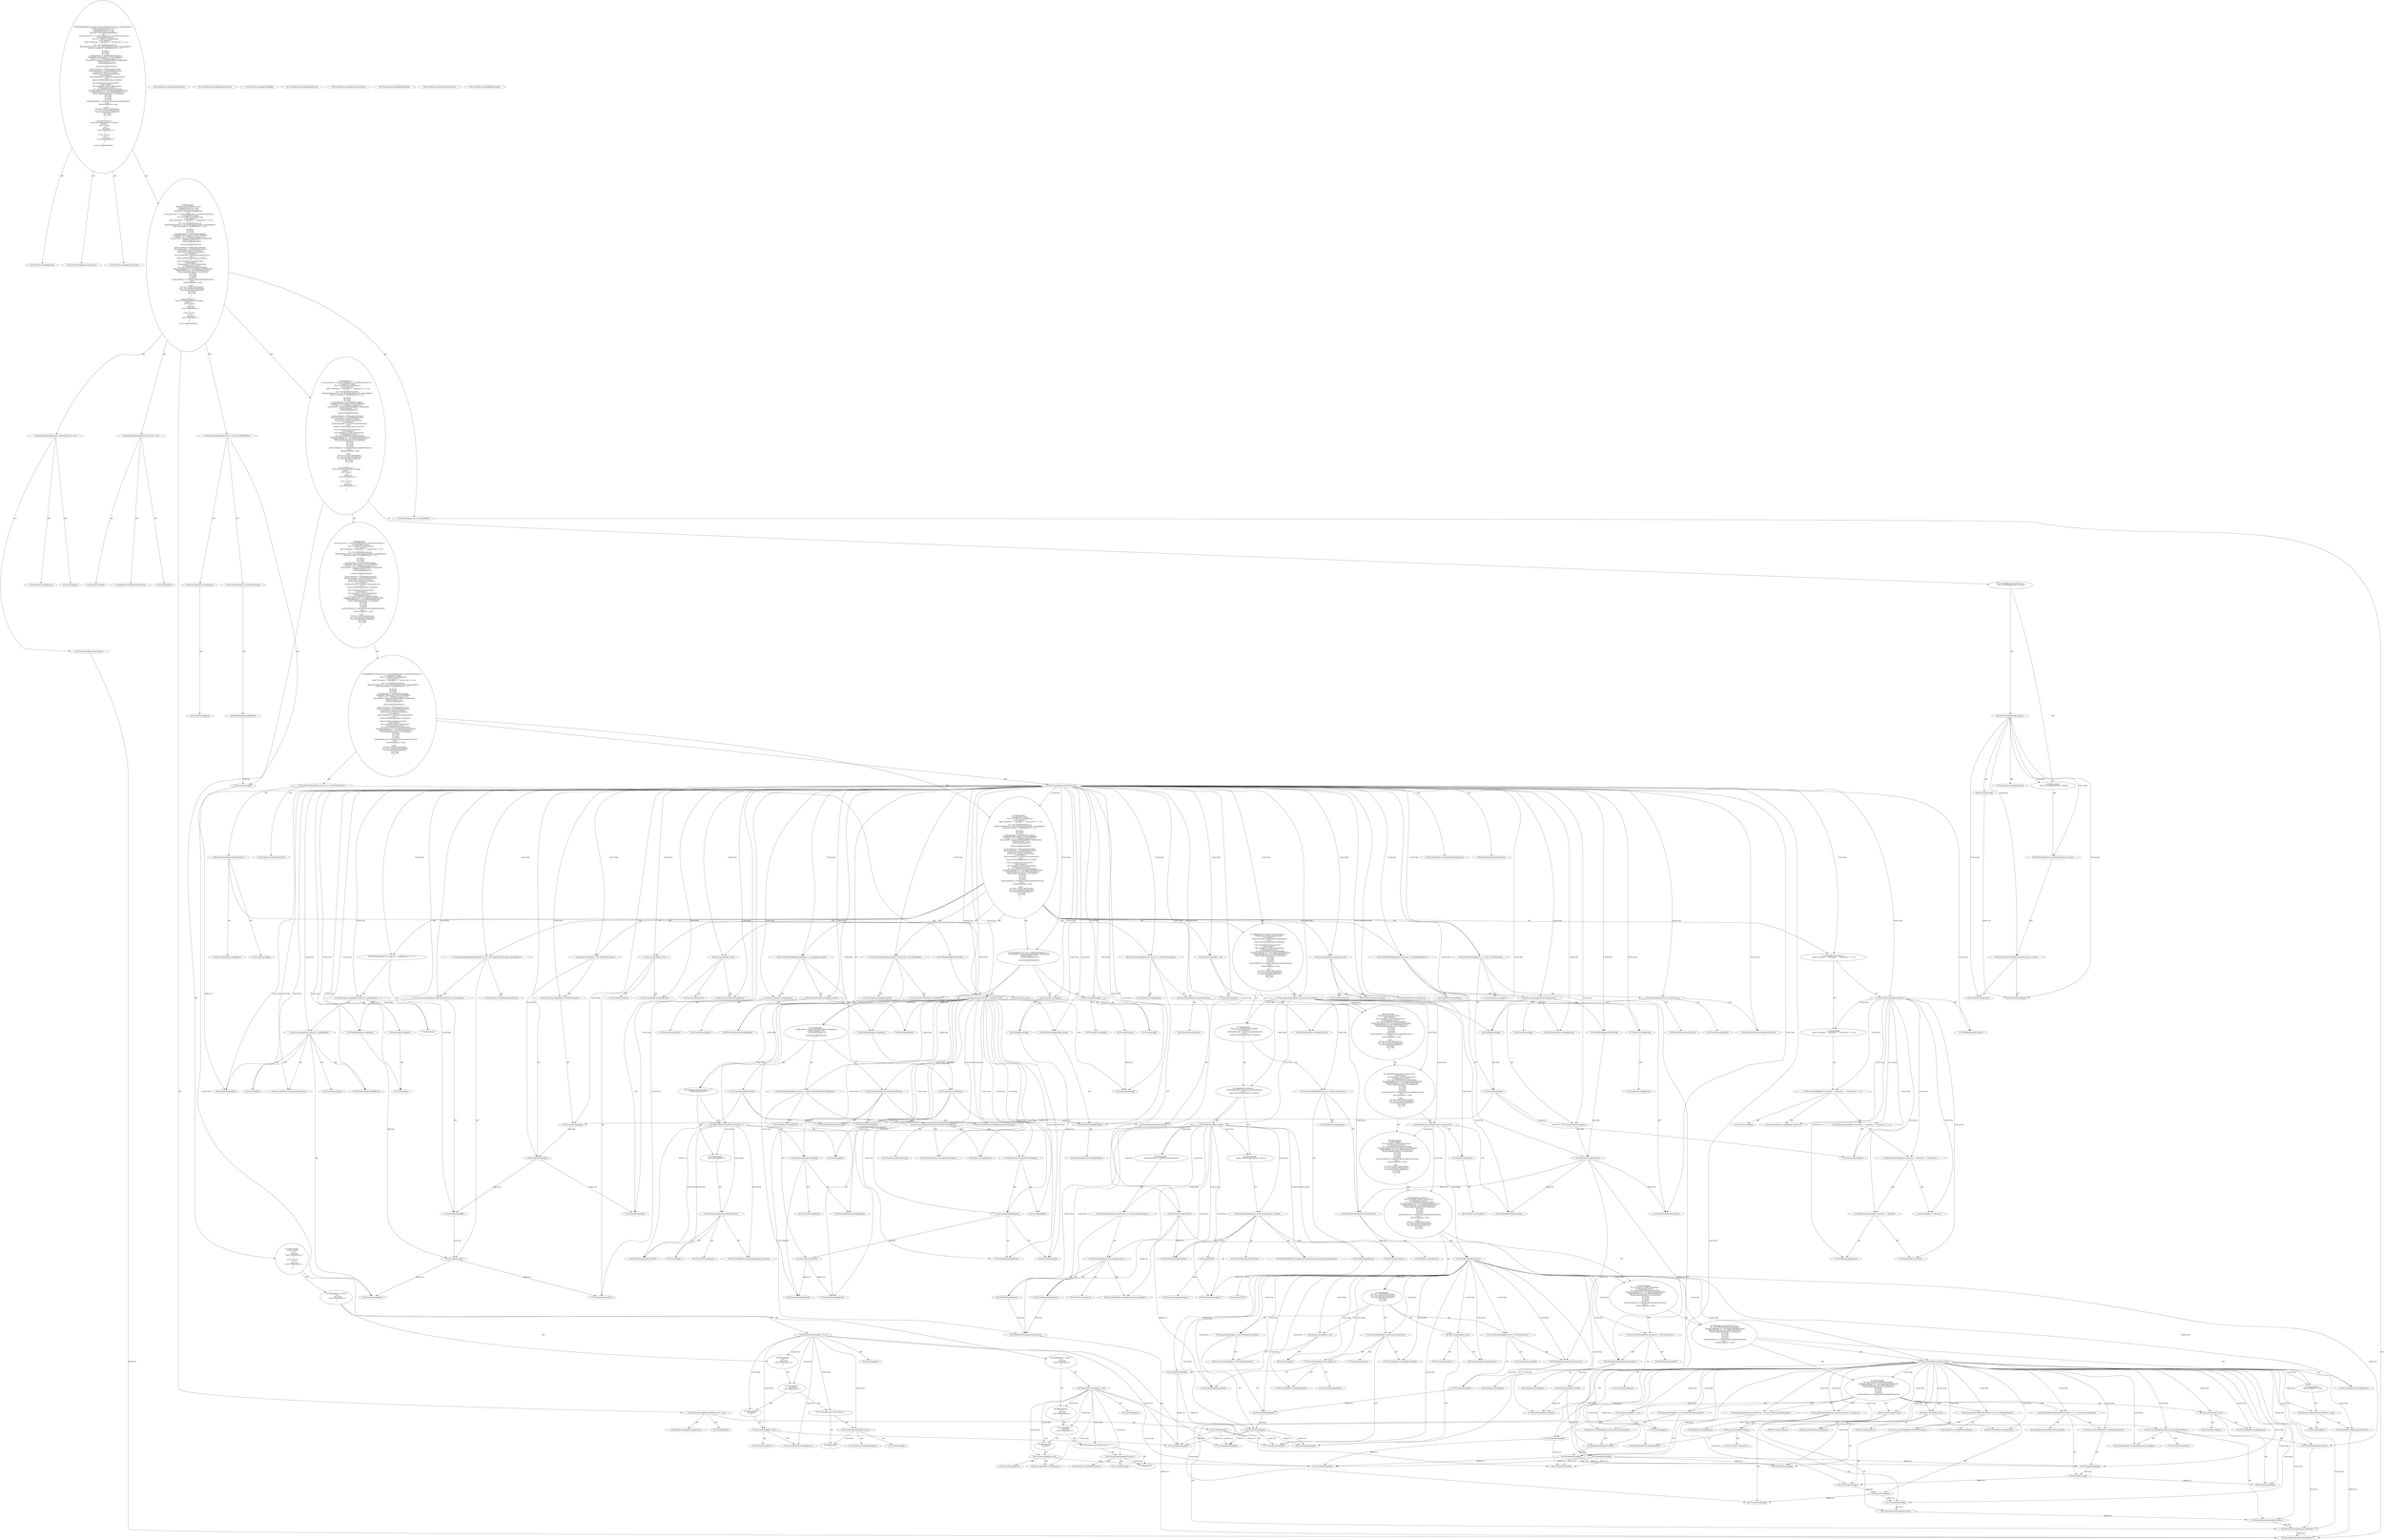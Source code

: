 digraph "generateChecksums#?" {
0 [label="2:CtTypeReferenceImpl@boolean" shape=ellipse]
1 [label="2:CtVirtualElement@generateChecksums" shape=ellipse]
2 [label="2:CtTypeReferenceImpl@BuildException" shape=ellipse]
3 [label="3:CtTypeReferenceImpl@boolean" shape=ellipse]
4 [label="3:CtLiteralImpl@true" shape=ellipse]
5 [label="3:CtVirtualElement@checksumMatches" shape=ellipse]
6 [label="3:CtLocalVariableImpl@boolean checksumMatches = true" shape=ellipse]
7 [label="4:CtTypeReferenceImpl@FileInputStream" shape=ellipse]
8 [label="4:CtLiteralImpl@null" shape=ellipse]
9 [label="4:CtVirtualElement@fis" shape=ellipse]
10 [label="4:CtLocalVariableImpl@FileInputStream fis = null" shape=ellipse]
11 [label="5:CtTypeReferenceImpl@FileOutputStream" shape=ellipse]
12 [label="5:CtLiteralImpl@null" shape=ellipse]
13 [label="5:CtVirtualElement@fos" shape=ellipse]
14 [label="5:CtLocalVariableImpl@FileOutputStream fos = null" shape=ellipse]
15 [label="6:CtVirtualElement@byte[]" shape=ellipse]
16 [label="6:CtArrayTypeReferenceImpl@byte[]" shape=ellipse]
17 [label="6:CtNewArrayImpl@new byte[readBufferSize]" shape=ellipse]
18 [label="6:CtFieldReadImpl@readBufferSize" shape=ellipse]
19 [label="6:CtVirtualElement@buf" shape=ellipse]
20 [label="6:CtLocalVariableImpl@byte[] buf = new byte[readBufferSize]" shape=ellipse]
21 [label="8:CtTypeReferenceImpl@Enumeration" shape=ellipse]
22 [label="8:CtExecutableReferenceImpl@keys()" shape=ellipse]
23 [label="8:CtVirtualElement@keys" shape=ellipse]
24 [label="8:CtFieldReadImpl@includeFileMap" shape=ellipse]
25 [label="8:CtInvocationImpl@includeFileMap.keys()" shape=ellipse]
26 [label="8:CtVirtualElement@e" shape=ellipse]
27 [label="8:CtLocalVariableImpl@Enumeration e = includeFileMap.keys()" shape=ellipse]
28 [label="8:CtExecutableReferenceImpl@hasMoreElements()" shape=ellipse]
29 [label="8:CtVirtualElement@hasMoreElements" shape=ellipse]
30 [label="8:CtVariableReadImpl@e" shape=ellipse]
31 [label="8:CtInvocationImpl@e.hasMoreElements()" shape=ellipse]
32 [label="9:CtExecutableReferenceImpl@reset()" shape=ellipse]
33 [label="9:CtVirtualElement@reset" shape=ellipse]
34 [label="9:CtFieldReadImpl@messageDigest" shape=ellipse]
35 [label="9:CtInvocationImpl@messageDigest.reset()" shape=ellipse]
36 [label="10:CtTypeReferenceImpl@File" shape=ellipse]
37 [label="10:CtExecutableReferenceImpl@nextElement()" shape=ellipse]
38 [label="10:CtVirtualElement@nextElement" shape=ellipse]
39 [label="10:CtVariableReadImpl@e" shape=ellipse]
40 [label="10:CtInvocationImpl@((File) (e.nextElement()))" shape=ellipse]
41 [label="10:CtTypeReferenceImpl@File" shape=ellipse]
42 [label="10:CtVirtualElement@src" shape=ellipse]
43 [label="10:CtLocalVariableImpl@File src = ((File) (e.nextElement()))" shape=ellipse]
44 [label="11:CtFieldReadImpl@isCondition" shape=ellipse]
45 [label="11:CtUnaryOperatorImpl@!isCondition" shape=ellipse]
46 [label="12:CtExecutableReferenceImpl@log(<unknown>)" shape=ellipse]
47 [label="12:CtVirtualElement@log" shape=ellipse]
48 [label="12:CtLiteralImpl@\"Calculating \"" shape=ellipse]
49 [label="12:CtFieldReadImpl@algorithm" shape=ellipse]
50 [label="12:CtBinaryOperatorImpl@(\"Calculating \" + algorithm)" shape=ellipse]
51 [label="12:CtLiteralImpl@\" checksum for \"" shape=ellipse]
52 [label="12:CtBinaryOperatorImpl@((\"Calculating \" + algorithm) + \" checksum for \")" shape=ellipse]
53 [label="12:CtVariableReadImpl@src" shape=ellipse]
54 [label="12:CtBinaryOperatorImpl@((\"Calculating \" + algorithm) + \" checksum for \") + src" shape=ellipse]
55 [label="12:CtInvocationImpl@log(((\"Calculating \" + algorithm) + \" checksum for \") + src)" shape=ellipse]
56 [label="11:CtBlockImpl@\{
    log(((\"Calculating \" + algorithm) + \" checksum for \") + src);
\}" shape=ellipse]
57 [label="11:CtIfImpl@if (!isCondition) \{
    log(((\"Calculating \" + algorithm) + \" checksum for \") + src);
\}" shape=ellipse]
58 [label="14:CtVariableWriteImpl@fis" shape=ellipse]
59 [label="14:CtTypeReferenceImpl@FileInputStream" shape=ellipse]
60 [label="14:CtVariableReadImpl@src" shape=ellipse]
61 [label="14:CtConstructorCallImpl@new FileInputStream(src)" shape=ellipse]
62 [label="14:CtAssignmentImpl@fis = new FileInputStream(src)" shape=ellipse]
63 [label="15:CtTypeReferenceImpl@DigestInputStream" shape=ellipse]
64 [label="15:CtTypeReferenceImpl@DigestInputStream" shape=ellipse]
65 [label="15:CtVariableReadImpl@fis" shape=ellipse]
66 [label="15:CtFieldReadImpl@messageDigest" shape=ellipse]
67 [label="15:CtConstructorCallImpl@new DigestInputStream(fis, messageDigest)" shape=ellipse]
68 [label="15:CtVirtualElement@dis" shape=ellipse]
69 [label="15:CtLocalVariableImpl@DigestInputStream dis = new DigestInputStream(fis, messageDigest)" shape=ellipse]
70 [label="16:CtExecutableReferenceImpl@read(byte[],int)" shape=ellipse]
71 [label="16:CtVirtualElement@read" shape=ellipse]
72 [label="16:CtVariableReadImpl@dis" shape=ellipse]
73 [label="16:CtVariableReadImpl@buf" shape=ellipse]
74 [label="16:CtLiteralImpl@0" shape=ellipse]
75 [label="16:CtFieldReadImpl@readBufferSize" shape=ellipse]
76 [label="16:CtInvocationImpl@dis.read(buf, 0, readBufferSize)" shape=ellipse]
77 [label="16:CtLiteralImpl@1" shape=ellipse]
78 [label="16:CtUnaryOperatorImpl@(-1)" shape=ellipse]
79 [label="16:CtBinaryOperatorImpl@dis.read(buf, 0, readBufferSize) != (-1)" shape=ellipse]
80 [label="16:CtBlockImpl@\{
\}" shape=ellipse]
81 [label="16:CtWhileImpl@while (dis.read(buf, 0, readBufferSize) != (-1)) \{
\} " shape=ellipse]
82 [label="17:CtExecutableReferenceImpl@close()" shape=ellipse]
83 [label="17:CtVirtualElement@close" shape=ellipse]
84 [label="17:CtVariableReadImpl@dis" shape=ellipse]
85 [label="17:CtInvocationImpl@dis.close()" shape=ellipse]
86 [label="18:CtExecutableReferenceImpl@close()" shape=ellipse]
87 [label="18:CtVirtualElement@close" shape=ellipse]
88 [label="18:CtVariableReadImpl@fis" shape=ellipse]
89 [label="18:CtInvocationImpl@fis.close()" shape=ellipse]
90 [label="19:CtVariableWriteImpl@fis" shape=ellipse]
91 [label="19:CtLiteralImpl@null" shape=ellipse]
92 [label="19:CtAssignmentImpl@fis = null" shape=ellipse]
93 [label="20:CtVirtualElement@byte[]" shape=ellipse]
94 [label="20:CtArrayTypeReferenceImpl@byte[]" shape=ellipse]
95 [label="20:CtExecutableReferenceImpl@digest()" shape=ellipse]
96 [label="20:CtVirtualElement@digest" shape=ellipse]
97 [label="20:CtFieldReadImpl@messageDigest" shape=ellipse]
98 [label="20:CtInvocationImpl@messageDigest.digest()" shape=ellipse]
99 [label="20:CtVirtualElement@fileDigest" shape=ellipse]
100 [label="20:CtLocalVariableImpl@byte[] fileDigest = messageDigest.digest()" shape=ellipse]
101 [label="21:CtTypeReferenceImpl@StringBuffer" shape=ellipse]
102 [label="21:CtTypeReferenceImpl@StringBuffer" shape=ellipse]
103 [label="21:CtConstructorCallImpl@new StringBuffer()" shape=ellipse]
104 [label="21:CtVirtualElement@checksumSb" shape=ellipse]
105 [label="21:CtLocalVariableImpl@StringBuffer checksumSb = new StringBuffer()" shape=ellipse]
106 [label="22:CtTypeReferenceImpl@int" shape=ellipse]
107 [label="22:CtLiteralImpl@0" shape=ellipse]
108 [label="22:CtVirtualElement@i" shape=ellipse]
109 [label="22:CtLocalVariableImpl@int i = 0" shape=ellipse]
110 [label="22:CtVariableReadImpl@i" shape=ellipse]
111 [label="22:CtVariableReadImpl@fileDigest" shape=ellipse]
112 [label="22:CtLocalVariableReferenceImpl@fileDigest" shape=ellipse]
113 [label="22:CtFieldReadImpl@fileDigest.length" shape=ellipse]
114 [label="22:CtBinaryOperatorImpl@i < fileDigest.length" shape=ellipse]
115 [label="22:CtVariableWriteImpl@i" shape=ellipse]
116 [label="22:CtUnaryOperatorImpl@i++" shape=ellipse]
117 [label="23:CtTypeReferenceImpl@String" shape=ellipse]
118 [label="23:CtExecutableReferenceImpl@toHexString(int)" shape=ellipse]
119 [label="23:CtVirtualElement@toHexString" shape=ellipse]
120 [label="23:CtTypeAccessImpl@Integer" shape=ellipse]
121 [label="23:CtLiteralImpl@0xff" shape=ellipse]
122 [label="23:CtVariableReadImpl@fileDigest" shape=ellipse]
123 [label="23:CtVariableReadImpl@i" shape=ellipse]
124 [label="23:CtArrayReadImpl@fileDigest[i]" shape=ellipse]
125 [label="23:CtBinaryOperatorImpl@0xff & fileDigest[i]" shape=ellipse]
126 [label="23:CtInvocationImpl@Integer.toHexString(0xff & fileDigest[i])" shape=ellipse]
127 [label="23:CtVirtualElement@hexStr" shape=ellipse]
128 [label="23:CtLocalVariableImpl@String hexStr = Integer.toHexString(0xff & fileDigest[i])" shape=ellipse]
129 [label="24:CtExecutableReferenceImpl@length()" shape=ellipse]
130 [label="24:CtVirtualElement@length" shape=ellipse]
131 [label="24:CtVariableReadImpl@hexStr" shape=ellipse]
132 [label="24:CtInvocationImpl@hexStr.length()" shape=ellipse]
133 [label="24:CtLiteralImpl@2" shape=ellipse]
134 [label="24:CtBinaryOperatorImpl@hexStr.length() < 2" shape=ellipse]
135 [label="25:CtExecutableReferenceImpl@append(java.lang.String)" shape=ellipse]
136 [label="25:CtVirtualElement@append" shape=ellipse]
137 [label="25:CtVariableReadImpl@checksumSb" shape=ellipse]
138 [label="25:CtLiteralImpl@\"0\"" shape=ellipse]
139 [label="25:CtInvocationImpl@checksumSb.append(\"0\")" shape=ellipse]
140 [label="24:CtBlockImpl@\{
    checksumSb.append(\"0\");
\}" shape=ellipse]
141 [label="24:CtIfImpl@if (hexStr.length() < 2) \{
    checksumSb.append(\"0\");
\}" shape=ellipse]
142 [label="27:CtExecutableReferenceImpl@append(java.lang.String)" shape=ellipse]
143 [label="27:CtVirtualElement@append" shape=ellipse]
144 [label="27:CtVariableReadImpl@checksumSb" shape=ellipse]
145 [label="27:CtVariableReadImpl@hexStr" shape=ellipse]
146 [label="27:CtInvocationImpl@checksumSb.append(hexStr)" shape=ellipse]
147 [label="22:CtBlockImpl@\{
    String hexStr = Integer.toHexString(0xff & fileDigest[i]);
    if (hexStr.length() < 2) \{
        checksumSb.append(\"0\");
    \}
    checksumSb.append(hexStr);
\}" shape=ellipse]
148 [label="22:CtForImpl@for (int i = 0; i < fileDigest.length; i++) \{
    String hexStr = Integer.toHexString(0xff & fileDigest[i]);
    if (hexStr.length() < 2) \{
        checksumSb.append(\"0\");
    \}
    checksumSb.append(hexStr);
\}" shape=ellipse]
149 [label="29:CtTypeReferenceImpl@String" shape=ellipse]
150 [label="29:CtExecutableReferenceImpl@toString()" shape=ellipse]
151 [label="29:CtVirtualElement@toString" shape=ellipse]
152 [label="29:CtVariableReadImpl@checksumSb" shape=ellipse]
153 [label="29:CtInvocationImpl@checksumSb.toString()" shape=ellipse]
154 [label="29:CtVirtualElement@checksum" shape=ellipse]
155 [label="29:CtLocalVariableImpl@String checksum = checksumSb.toString()" shape=ellipse]
156 [label="30:CtTypeReferenceImpl@Object" shape=ellipse]
157 [label="30:CtExecutableReferenceImpl@get(File)" shape=ellipse]
158 [label="30:CtVirtualElement@get" shape=ellipse]
159 [label="30:CtFieldReadImpl@includeFileMap" shape=ellipse]
160 [label="30:CtVariableReadImpl@src" shape=ellipse]
161 [label="30:CtInvocationImpl@includeFileMap.get(src)" shape=ellipse]
162 [label="30:CtVirtualElement@destination" shape=ellipse]
163 [label="30:CtLocalVariableImpl@Object destination = includeFileMap.get(src)" shape=ellipse]
164 [label="31:CtVariableReadImpl@destination" shape=ellipse]
165 [label="31:CtTypeAccessImpl@String" shape=ellipse]
166 [label="31:CtTypeReferenceImpl@String" shape=ellipse]
167 [label="31:CtBinaryOperatorImpl@destination instanceof String" shape=ellipse]
168 [label="32:CtTypeReferenceImpl@String" shape=ellipse]
169 [label="32:CtVariableReadImpl@((String) (destination))" shape=ellipse]
170 [label="32:CtTypeReferenceImpl@String" shape=ellipse]
171 [label="32:CtVirtualElement@prop" shape=ellipse]
172 [label="32:CtLocalVariableImpl@String prop = ((String) (destination))" shape=ellipse]
173 [label="33:CtFieldReadImpl@isCondition" shape=ellipse]
174 [label="34:CtVariableWriteImpl@checksumMatches" shape=ellipse]
175 [label="34:CtExecutableReferenceImpl@equals(java.lang.Object)" shape=ellipse]
176 [label="34:CtVirtualElement@equals" shape=ellipse]
177 [label="34:CtVariableReadImpl@checksum" shape=ellipse]
178 [label="34:CtFieldReadImpl@property" shape=ellipse]
179 [label="34:CtInvocationImpl@checksum.equals(property)" shape=ellipse]
180 [label="34:CtAssignmentImpl@checksumMatches = checksum.equals(property)" shape=ellipse]
181 [label="33:CtBlockImpl@\{
    checksumMatches = checksum.equals(property);
\}" shape=ellipse]
182 [label="36:CtExecutableReferenceImpl@setNewProperty(java.lang.String,java.lang.String)" shape=ellipse]
183 [label="36:CtVirtualElement@setNewProperty" shape=ellipse]
184 [label="36:CtFieldReadImpl@project" shape=ellipse]
185 [label="36:CtVariableReadImpl@prop" shape=ellipse]
186 [label="36:CtVariableReadImpl@checksum" shape=ellipse]
187 [label="36:CtInvocationImpl@project.setNewProperty(prop, checksum)" shape=ellipse]
188 [label="35:CtBlockImpl@\{
    project.setNewProperty(prop, checksum);
\}" shape=ellipse]
189 [label="33:CtIfImpl@if (isCondition) \{
    checksumMatches = checksum.equals(property);
\} else \{
    project.setNewProperty(prop, checksum);
\}" shape=ellipse]
190 [label="31:CtBlockImpl@\{
    String prop = ((String) (destination));
    if (isCondition) \{
        checksumMatches = checksum.equals(property);
    \} else \{
        project.setNewProperty(prop, checksum);
    \}
\}" shape=ellipse]
191 [label="38:CtVariableReadImpl@destination" shape=ellipse]
192 [label="38:CtTypeAccessImpl@File" shape=ellipse]
193 [label="38:CtTypeReferenceImpl@File" shape=ellipse]
194 [label="38:CtBinaryOperatorImpl@destination instanceof File" shape=ellipse]
195 [label="39:CtFieldReadImpl@isCondition" shape=ellipse]
196 [label="40:CtTypeReferenceImpl@File" shape=ellipse]
197 [label="40:CtVariableReadImpl@((File) (destination))" shape=ellipse]
198 [label="40:CtTypeReferenceImpl@File" shape=ellipse]
199 [label="40:CtVirtualElement@existingFile" shape=ellipse]
200 [label="40:CtLocalVariableImpl@File existingFile = ((File) (destination))" shape=ellipse]
201 [label="41:CtExecutableReferenceImpl@exists()" shape=ellipse]
202 [label="41:CtVirtualElement@exists" shape=ellipse]
203 [label="41:CtVariableReadImpl@existingFile" shape=ellipse]
204 [label="41:CtInvocationImpl@existingFile.exists()" shape=ellipse]
205 [label="42:CtVariableWriteImpl@fis" shape=ellipse]
206 [label="42:CtTypeReferenceImpl@FileInputStream" shape=ellipse]
207 [label="42:CtVariableReadImpl@existingFile" shape=ellipse]
208 [label="42:CtConstructorCallImpl@new FileInputStream(existingFile)" shape=ellipse]
209 [label="42:CtAssignmentImpl@fis = new FileInputStream(existingFile)" shape=ellipse]
210 [label="43:CtTypeReferenceImpl@InputStreamReader" shape=ellipse]
211 [label="43:CtTypeReferenceImpl@InputStreamReader" shape=ellipse]
212 [label="43:CtVariableReadImpl@fis" shape=ellipse]
213 [label="43:CtConstructorCallImpl@new InputStreamReader(fis)" shape=ellipse]
214 [label="43:CtVirtualElement@isr" shape=ellipse]
215 [label="43:CtLocalVariableImpl@InputStreamReader isr = new InputStreamReader(fis)" shape=ellipse]
216 [label="44:CtTypeReferenceImpl@BufferedReader" shape=ellipse]
217 [label="44:CtTypeReferenceImpl@BufferedReader" shape=ellipse]
218 [label="44:CtVariableReadImpl@isr" shape=ellipse]
219 [label="44:CtConstructorCallImpl@new BufferedReader(isr)" shape=ellipse]
220 [label="44:CtVirtualElement@br" shape=ellipse]
221 [label="44:CtLocalVariableImpl@BufferedReader br = new BufferedReader(isr)" shape=ellipse]
222 [label="45:CtTypeReferenceImpl@String" shape=ellipse]
223 [label="45:CtExecutableReferenceImpl@readLine()" shape=ellipse]
224 [label="45:CtVirtualElement@readLine" shape=ellipse]
225 [label="45:CtVariableReadImpl@br" shape=ellipse]
226 [label="45:CtInvocationImpl@br.readLine()" shape=ellipse]
227 [label="45:CtVirtualElement@suppliedChecksum" shape=ellipse]
228 [label="45:CtLocalVariableImpl@String suppliedChecksum = br.readLine()" shape=ellipse]
229 [label="46:CtExecutableReferenceImpl@close()" shape=ellipse]
230 [label="46:CtVirtualElement@close" shape=ellipse]
231 [label="46:CtVariableReadImpl@fis" shape=ellipse]
232 [label="46:CtInvocationImpl@fis.close()" shape=ellipse]
233 [label="47:CtVariableWriteImpl@fis" shape=ellipse]
234 [label="47:CtLiteralImpl@null" shape=ellipse]
235 [label="47:CtAssignmentImpl@fis = null" shape=ellipse]
236 [label="48:CtExecutableReferenceImpl@close()" shape=ellipse]
237 [label="48:CtVirtualElement@close" shape=ellipse]
238 [label="48:CtVariableReadImpl@br" shape=ellipse]
239 [label="48:CtInvocationImpl@br.close()" shape=ellipse]
240 [label="49:CtExecutableReferenceImpl@close()" shape=ellipse]
241 [label="49:CtVirtualElement@close" shape=ellipse]
242 [label="49:CtVariableReadImpl@isr" shape=ellipse]
243 [label="49:CtInvocationImpl@isr.close()" shape=ellipse]
244 [label="50:CtVariableWriteImpl@checksumMatches" shape=ellipse]
245 [label="50:CtExecutableReferenceImpl@equals(java.lang.Object)" shape=ellipse]
246 [label="50:CtVirtualElement@equals" shape=ellipse]
247 [label="50:CtVariableReadImpl@checksum" shape=ellipse]
248 [label="50:CtVariableReadImpl@suppliedChecksum" shape=ellipse]
249 [label="50:CtInvocationImpl@checksum.equals(suppliedChecksum)" shape=ellipse]
250 [label="50:CtAssignmentImpl@checksumMatches = checksum.equals(suppliedChecksum)" shape=ellipse]
251 [label="41:CtBlockImpl@\{
    fis = new FileInputStream(existingFile);
    InputStreamReader isr = new InputStreamReader(fis);
    BufferedReader br = new BufferedReader(isr);
    String suppliedChecksum = br.readLine();
    fis.close();
    fis = null;
    br.close();
    isr.close();
    checksumMatches = checksum.equals(suppliedChecksum);
\}" shape=ellipse]
252 [label="52:CtVariableWriteImpl@checksumMatches" shape=ellipse]
253 [label="52:CtLiteralImpl@false" shape=ellipse]
254 [label="52:CtAssignmentImpl@checksumMatches = false" shape=ellipse]
255 [label="51:CtBlockImpl@\{
    checksumMatches = false;
\}" shape=ellipse]
256 [label="41:CtIfImpl@if (existingFile.exists()) \{
    fis = new FileInputStream(existingFile);
    InputStreamReader isr = new InputStreamReader(fis);
    BufferedReader br = new BufferedReader(isr);
    String suppliedChecksum = br.readLine();
    fis.close();
    fis = null;
    br.close();
    isr.close();
    checksumMatches = checksum.equals(suppliedChecksum);
\} else \{
    checksumMatches = false;
\}" shape=ellipse]
257 [label="39:CtBlockImpl@\{
    File existingFile = ((File) (destination));
    if (existingFile.exists()) \{
        fis = new FileInputStream(existingFile);
        InputStreamReader isr = new InputStreamReader(fis);
        BufferedReader br = new BufferedReader(isr);
        String suppliedChecksum = br.readLine();
        fis.close();
        fis = null;
        br.close();
        isr.close();
        checksumMatches = checksum.equals(suppliedChecksum);
    \} else \{
        checksumMatches = false;
    \}
\}" shape=ellipse]
258 [label="55:CtTypeReferenceImpl@File" shape=ellipse]
259 [label="55:CtVariableReadImpl@((File) (destination))" shape=ellipse]
260 [label="55:CtTypeReferenceImpl@File" shape=ellipse]
261 [label="55:CtVirtualElement@dest" shape=ellipse]
262 [label="55:CtLocalVariableImpl@File dest = ((File) (destination))" shape=ellipse]
263 [label="56:CtVariableWriteImpl@fos" shape=ellipse]
264 [label="56:CtTypeReferenceImpl@FileOutputStream" shape=ellipse]
265 [label="56:CtVariableReadImpl@dest" shape=ellipse]
266 [label="56:CtConstructorCallImpl@new FileOutputStream(dest)" shape=ellipse]
267 [label="56:CtAssignmentImpl@fos = new FileOutputStream(dest)" shape=ellipse]
268 [label="57:CtExecutableReferenceImpl@write(byte[])" shape=ellipse]
269 [label="57:CtVirtualElement@write" shape=ellipse]
270 [label="57:CtVariableReadImpl@fos" shape=ellipse]
271 [label="57:CtExecutableReferenceImpl@getBytes()" shape=ellipse]
272 [label="57:CtVirtualElement@getBytes" shape=ellipse]
273 [label="57:CtVariableReadImpl@checksum" shape=ellipse]
274 [label="57:CtInvocationImpl@checksum.getBytes()" shape=ellipse]
275 [label="57:CtInvocationImpl@fos.write(checksum.getBytes())" shape=ellipse]
276 [label="58:CtExecutableReferenceImpl@close()" shape=ellipse]
277 [label="58:CtVirtualElement@close" shape=ellipse]
278 [label="58:CtVariableReadImpl@fos" shape=ellipse]
279 [label="58:CtInvocationImpl@fos.close()" shape=ellipse]
280 [label="59:CtVariableWriteImpl@fos" shape=ellipse]
281 [label="59:CtLiteralImpl@null" shape=ellipse]
282 [label="59:CtAssignmentImpl@fos = null" shape=ellipse]
283 [label="54:CtBlockImpl@\{
    File dest = ((File) (destination));
    fos = new FileOutputStream(dest);
    fos.write(checksum.getBytes());
    fos.close();
    fos = null;
\}" shape=ellipse]
284 [label="39:CtIfImpl@if (isCondition) \{
    File existingFile = ((File) (destination));
    if (existingFile.exists()) \{
        fis = new FileInputStream(existingFile);
        InputStreamReader isr = new InputStreamReader(fis);
        BufferedReader br = new BufferedReader(isr);
        String suppliedChecksum = br.readLine();
        fis.close();
        fis = null;
        br.close();
        isr.close();
        checksumMatches = checksum.equals(suppliedChecksum);
    \} else \{
        checksumMatches = false;
    \}
\} else \{
    File dest = ((File) (destination));
    fos = new FileOutputStream(dest);
    fos.write(checksum.getBytes());
    fos.close();
    fos = null;
\}" shape=ellipse]
285 [label="38:CtBlockImpl@\{
    if (isCondition) \{
        File existingFile = ((File) (destination));
        if (existingFile.exists()) \{
            fis = new FileInputStream(existingFile);
            InputStreamReader isr = new InputStreamReader(fis);
            BufferedReader br = new BufferedReader(isr);
            String suppliedChecksum = br.readLine();
            fis.close();
            fis = null;
            br.close();
            isr.close();
            checksumMatches = checksum.equals(suppliedChecksum);
        \} else \{
            checksumMatches = false;
        \}
    \} else \{
        File dest = ((File) (destination));
        fos = new FileOutputStream(dest);
        fos.write(checksum.getBytes());
        fos.close();
        fos = null;
    \}
\}" shape=ellipse]
286 [label="38:CtIfImpl@if (destination instanceof File) \{
    if (isCondition) \{
        File existingFile = ((File) (destination));
        if (existingFile.exists()) \{
            fis = new FileInputStream(existingFile);
            InputStreamReader isr = new InputStreamReader(fis);
            BufferedReader br = new BufferedReader(isr);
            String suppliedChecksum = br.readLine();
            fis.close();
            fis = null;
            br.close();
            isr.close();
            checksumMatches = checksum.equals(suppliedChecksum);
        \} else \{
            checksumMatches = false;
        \}
    \} else \{
        File dest = ((File) (destination));
        fos = new FileOutputStream(dest);
        fos.write(checksum.getBytes());
        fos.close();
        fos = null;
    \}
\}" shape=ellipse]
287 [label="38:CtBlockImpl@
    if (destination instanceof File) \{
        if (isCondition) \{
            File existingFile = ((File) (destination));
            if (existingFile.exists()) \{
                fis = new FileInputStream(existingFile);
                InputStreamReader isr = new InputStreamReader(fis);
                BufferedReader br = new BufferedReader(isr);
                String suppliedChecksum = br.readLine();
                fis.close();
                fis = null;
                br.close();
                isr.close();
                checksumMatches = checksum.equals(suppliedChecksum);
            \} else \{
                checksumMatches = false;
            \}
        \} else \{
            File dest = ((File) (destination));
            fos = new FileOutputStream(dest);
            fos.write(checksum.getBytes());
            fos.close();
            fos = null;
        \}
    \}
" shape=ellipse]
288 [label="31:CtIfImpl@if (destination instanceof String) \{
    String prop = ((String) (destination));
    if (isCondition) \{
        checksumMatches = checksum.equals(property);
    \} else \{
        project.setNewProperty(prop, checksum);
    \}
\} else if (destination instanceof File) \{
    if (isCondition) \{
        File existingFile = ((File) (destination));
        if (existingFile.exists()) \{
            fis = new FileInputStream(existingFile);
            InputStreamReader isr = new InputStreamReader(fis);
            BufferedReader br = new BufferedReader(isr);
            String suppliedChecksum = br.readLine();
            fis.close();
            fis = null;
            br.close();
            isr.close();
            checksumMatches = checksum.equals(suppliedChecksum);
        \} else \{
            checksumMatches = false;
        \}
    \} else \{
        File dest = ((File) (destination));
        fos = new FileOutputStream(dest);
        fos.write(checksum.getBytes());
        fos.close();
        fos = null;
    \}
\}" shape=ellipse]
289 [label="8:CtBlockImpl@\{
    messageDigest.reset();
    File src = ((File) (e.nextElement()));
    if (!isCondition) \{
        log(((\"Calculating \" + algorithm) + \" checksum for \") + src);
    \}
    fis = new FileInputStream(src);
    DigestInputStream dis = new DigestInputStream(fis, messageDigest);
    while (dis.read(buf, 0, readBufferSize) != (-1)) \{
    \} 
    dis.close();
    fis.close();
    fis = null;
    byte[] fileDigest = messageDigest.digest();
    StringBuffer checksumSb = new StringBuffer();
    for (int i = 0; i < fileDigest.length; i++) \{
        String hexStr = Integer.toHexString(0xff & fileDigest[i]);
        if (hexStr.length() < 2) \{
            checksumSb.append(\"0\");
        \}
        checksumSb.append(hexStr);
    \}
    String checksum = checksumSb.toString();
    Object destination = includeFileMap.get(src);
    if (destination instanceof String) \{
        String prop = ((String) (destination));
        if (isCondition) \{
            checksumMatches = checksum.equals(property);
        \} else \{
            project.setNewProperty(prop, checksum);
        \}
    \} else if (destination instanceof File) \{
        if (isCondition) \{
            File existingFile = ((File) (destination));
            if (existingFile.exists()) \{
                fis = new FileInputStream(existingFile);
                InputStreamReader isr = new InputStreamReader(fis);
                BufferedReader br = new BufferedReader(isr);
                String suppliedChecksum = br.readLine();
                fis.close();
                fis = null;
                br.close();
                isr.close();
                checksumMatches = checksum.equals(suppliedChecksum);
            \} else \{
                checksumMatches = false;
            \}
        \} else \{
            File dest = ((File) (destination));
            fos = new FileOutputStream(dest);
            fos.write(checksum.getBytes());
            fos.close();
            fos = null;
        \}
    \}
\}" shape=ellipse]
290 [label="8:CtForImpl@for (Enumeration e = includeFileMap.keys(); e.hasMoreElements();) \{
    messageDigest.reset();
    File src = ((File) (e.nextElement()));
    if (!isCondition) \{
        log(((\"Calculating \" + algorithm) + \" checksum for \") + src);
    \}
    fis = new FileInputStream(src);
    DigestInputStream dis = new DigestInputStream(fis, messageDigest);
    while (dis.read(buf, 0, readBufferSize) != (-1)) \{
    \} 
    dis.close();
    fis.close();
    fis = null;
    byte[] fileDigest = messageDigest.digest();
    StringBuffer checksumSb = new StringBuffer();
    for (int i = 0; i < fileDigest.length; i++) \{
        String hexStr = Integer.toHexString(0xff & fileDigest[i]);
        if (hexStr.length() < 2) \{
            checksumSb.append(\"0\");
        \}
        checksumSb.append(hexStr);
    \}
    String checksum = checksumSb.toString();
    Object destination = includeFileMap.get(src);
    if (destination instanceof String) \{
        String prop = ((String) (destination));
        if (isCondition) \{
            checksumMatches = checksum.equals(property);
        \} else \{
            project.setNewProperty(prop, checksum);
        \}
    \} else if (destination instanceof File) \{
        if (isCondition) \{
            File existingFile = ((File) (destination));
            if (existingFile.exists()) \{
                fis = new FileInputStream(existingFile);
                InputStreamReader isr = new InputStreamReader(fis);
                BufferedReader br = new BufferedReader(isr);
                String suppliedChecksum = br.readLine();
                fis.close();
                fis = null;
                br.close();
                isr.close();
                checksumMatches = checksum.equals(suppliedChecksum);
            \} else \{
                checksumMatches = false;
            \}
        \} else \{
            File dest = ((File) (destination));
            fos = new FileOutputStream(dest);
            fos.write(checksum.getBytes());
            fos.close();
            fos = null;
        \}
    \}
\}" shape=ellipse]
291 [label="7:CtBlockImpl@\{
    for (Enumeration e = includeFileMap.keys(); e.hasMoreElements();) \{
        messageDigest.reset();
        File src = ((File) (e.nextElement()));
        if (!isCondition) \{
            log(((\"Calculating \" + algorithm) + \" checksum for \") + src);
        \}
        fis = new FileInputStream(src);
        DigestInputStream dis = new DigestInputStream(fis, messageDigest);
        while (dis.read(buf, 0, readBufferSize) != (-1)) \{
        \} 
        dis.close();
        fis.close();
        fis = null;
        byte[] fileDigest = messageDigest.digest();
        StringBuffer checksumSb = new StringBuffer();
        for (int i = 0; i < fileDigest.length; i++) \{
            String hexStr = Integer.toHexString(0xff & fileDigest[i]);
            if (hexStr.length() < 2) \{
                checksumSb.append(\"0\");
            \}
            checksumSb.append(hexStr);
        \}
        String checksum = checksumSb.toString();
        Object destination = includeFileMap.get(src);
        if (destination instanceof String) \{
            String prop = ((String) (destination));
            if (isCondition) \{
                checksumMatches = checksum.equals(property);
            \} else \{
                project.setNewProperty(prop, checksum);
            \}
        \} else if (destination instanceof File) \{
            if (isCondition) \{
                File existingFile = ((File) (destination));
                if (existingFile.exists()) \{
                    fis = new FileInputStream(existingFile);
                    InputStreamReader isr = new InputStreamReader(fis);
                    BufferedReader br = new BufferedReader(isr);
                    String suppliedChecksum = br.readLine();
                    fis.close();
                    fis = null;
                    br.close();
                    isr.close();
                    checksumMatches = checksum.equals(suppliedChecksum);
                \} else \{
                    checksumMatches = false;
                \}
            \} else \{
                File dest = ((File) (destination));
                fos = new FileOutputStream(dest);
                fos.write(checksum.getBytes());
                fos.close();
                fos = null;
            \}
        \}
    \}
\}" shape=ellipse]
292 [label="63:CtVirtualElement@e" shape=ellipse]
293 [label="63:CtTypeReferenceImpl@Exception" shape=ellipse]
294 [label="63:CtCatchVariableImpl@Exception e" shape=ellipse]
295 [label="64:CtTypeReferenceImpl@BuildException" shape=ellipse]
296 [label="64:CtVariableReadImpl@e" shape=ellipse]
297 [label="64:CtFieldReadImpl@location" shape=ellipse]
298 [label="64:CtConstructorCallImpl@new BuildException(e, location)" shape=ellipse]
299 [label="64:CtThrowImpl@throw new BuildException(e, location)" shape=ellipse]
300 [label="63:CtBlockImpl@\{
    throw new BuildException(e, location);
\}" shape=ellipse]
301 [label="63:CtCatchImpl@ catch (Exception e) \{
    throw new BuildException(e, location);
\}" shape=ellipse]
302 [label="66:CtVariableReadImpl@fis" shape=ellipse]
303 [label="66:CtLiteralImpl@null" shape=ellipse]
304 [label="66:CtBinaryOperatorImpl@fis != null" shape=ellipse]
305 [label="68:CtExecutableReferenceImpl@close()" shape=ellipse]
306 [label="68:CtVirtualElement@close" shape=ellipse]
307 [label="68:CtVariableReadImpl@fis" shape=ellipse]
308 [label="68:CtInvocationImpl@fis.close()" shape=ellipse]
309 [label="67:CtBlockImpl@\{
    fis.close();
\}" shape=ellipse]
310 [label="69:CtVirtualElement@e" shape=ellipse]
311 [label="69:CtTypeReferenceImpl@IOException" shape=ellipse]
312 [label="69:CtCatchVariableImpl@IOException e" shape=ellipse]
313 [label="69:CtBlockImpl@\{
\}" shape=ellipse]
314 [label="69:CtCatchImpl@ catch (IOException e) \{
\}" shape=ellipse]
315 [label="67:CtTryImpl@try \{
    fis.close();
\} catch (IOException e) \{
\}" shape=ellipse]
316 [label="66:CtBlockImpl@\{
    try \{
        fis.close();
    \} catch (IOException e) \{
    \}
\}" shape=ellipse]
317 [label="66:CtIfImpl@if (fis != null) \{
    try \{
        fis.close();
    \} catch (IOException e) \{
    \}
\}" shape=ellipse]
318 [label="72:CtVariableReadImpl@fos" shape=ellipse]
319 [label="72:CtLiteralImpl@null" shape=ellipse]
320 [label="72:CtBinaryOperatorImpl@fos != null" shape=ellipse]
321 [label="74:CtExecutableReferenceImpl@close()" shape=ellipse]
322 [label="74:CtVirtualElement@close" shape=ellipse]
323 [label="74:CtVariableReadImpl@fos" shape=ellipse]
324 [label="74:CtInvocationImpl@fos.close()" shape=ellipse]
325 [label="73:CtBlockImpl@\{
    fos.close();
\}" shape=ellipse]
326 [label="75:CtVirtualElement@e" shape=ellipse]
327 [label="75:CtTypeReferenceImpl@IOException" shape=ellipse]
328 [label="75:CtCatchVariableImpl@IOException e" shape=ellipse]
329 [label="75:CtBlockImpl@\{
\}" shape=ellipse]
330 [label="75:CtCatchImpl@ catch (IOException e) \{
\}" shape=ellipse]
331 [label="73:CtTryImpl@try \{
    fos.close();
\} catch (IOException e) \{
\}" shape=ellipse]
332 [label="72:CtBlockImpl@\{
    try \{
        fos.close();
    \} catch (IOException e) \{
    \}
\}" shape=ellipse]
333 [label="72:CtIfImpl@if (fos != null) \{
    try \{
        fos.close();
    \} catch (IOException e) \{
    \}
\}" shape=ellipse]
334 [label="65:CtBlockImpl@\{
    if (fis != null) \{
        try \{
            fis.close();
        \} catch (IOException e) \{
        \}
    \}
    if (fos != null) \{
        try \{
            fos.close();
        \} catch (IOException e) \{
        \}
    \}
\}" shape=ellipse]
335 [label="7:CtTryImpl@try \{
    for (Enumeration e = includeFileMap.keys(); e.hasMoreElements();) \{
        messageDigest.reset();
        File src = ((File) (e.nextElement()));
        if (!isCondition) \{
            log(((\"Calculating \" + algorithm) + \" checksum for \") + src);
        \}
        fis = new FileInputStream(src);
        DigestInputStream dis = new DigestInputStream(fis, messageDigest);
        while (dis.read(buf, 0, readBufferSize) != (-1)) \{
        \} 
        dis.close();
        fis.close();
        fis = null;
        byte[] fileDigest = messageDigest.digest();
        StringBuffer checksumSb = new StringBuffer();
        for (int i = 0; i < fileDigest.length; i++) \{
            String hexStr = Integer.toHexString(0xff & fileDigest[i]);
            if (hexStr.length() < 2) \{
                checksumSb.append(\"0\");
            \}
            checksumSb.append(hexStr);
        \}
        String checksum = checksumSb.toString();
        Object destination = includeFileMap.get(src);
        if (destination instanceof String) \{
            String prop = ((String) (destination));
            if (isCondition) \{
                checksumMatches = checksum.equals(property);
            \} else \{
                project.setNewProperty(prop, checksum);
            \}
        \} else if (destination instanceof File) \{
            if (isCondition) \{
                File existingFile = ((File) (destination));
                if (existingFile.exists()) \{
                    fis = new FileInputStream(existingFile);
                    InputStreamReader isr = new InputStreamReader(fis);
                    BufferedReader br = new BufferedReader(isr);
                    String suppliedChecksum = br.readLine();
                    fis.close();
                    fis = null;
                    br.close();
                    isr.close();
                    checksumMatches = checksum.equals(suppliedChecksum);
                \} else \{
                    checksumMatches = false;
                \}
            \} else \{
                File dest = ((File) (destination));
                fos = new FileOutputStream(dest);
                fos.write(checksum.getBytes());
                fos.close();
                fos = null;
            \}
        \}
    \}
\} catch (Exception e) \{
    throw new BuildException(e, location);
\} finally \{
    if (fis != null) \{
        try \{
            fis.close();
        \} catch (IOException e) \{
        \}
    \}
    if (fos != null) \{
        try \{
            fos.close();
        \} catch (IOException e) \{
        \}
    \}
\}" shape=ellipse]
336 [label="79:CtVariableReadImpl@checksumMatches" shape=ellipse]
337 [label="79:CtReturnImpl@return checksumMatches" shape=ellipse]
338 [label="2:CtBlockImpl@\{
    boolean checksumMatches = true;
    FileInputStream fis = null;
    FileOutputStream fos = null;
    byte[] buf = new byte[readBufferSize];
    try \{
        for (Enumeration e = includeFileMap.keys(); e.hasMoreElements();) \{
            messageDigest.reset();
            File src = ((File) (e.nextElement()));
            if (!isCondition) \{
                log(((\"Calculating \" + algorithm) + \" checksum for \") + src);
            \}
            fis = new FileInputStream(src);
            DigestInputStream dis = new DigestInputStream(fis, messageDigest);
            while (dis.read(buf, 0, readBufferSize) != (-1)) \{
            \} 
            dis.close();
            fis.close();
            fis = null;
            byte[] fileDigest = messageDigest.digest();
            StringBuffer checksumSb = new StringBuffer();
            for (int i = 0; i < fileDigest.length; i++) \{
                String hexStr = Integer.toHexString(0xff & fileDigest[i]);
                if (hexStr.length() < 2) \{
                    checksumSb.append(\"0\");
                \}
                checksumSb.append(hexStr);
            \}
            String checksum = checksumSb.toString();
            Object destination = includeFileMap.get(src);
            if (destination instanceof String) \{
                String prop = ((String) (destination));
                if (isCondition) \{
                    checksumMatches = checksum.equals(property);
                \} else \{
                    project.setNewProperty(prop, checksum);
                \}
            \} else if (destination instanceof File) \{
                if (isCondition) \{
                    File existingFile = ((File) (destination));
                    if (existingFile.exists()) \{
                        fis = new FileInputStream(existingFile);
                        InputStreamReader isr = new InputStreamReader(fis);
                        BufferedReader br = new BufferedReader(isr);
                        String suppliedChecksum = br.readLine();
                        fis.close();
                        fis = null;
                        br.close();
                        isr.close();
                        checksumMatches = checksum.equals(suppliedChecksum);
                    \} else \{
                        checksumMatches = false;
                    \}
                \} else \{
                    File dest = ((File) (destination));
                    fos = new FileOutputStream(dest);
                    fos.write(checksum.getBytes());
                    fos.close();
                    fos = null;
                \}
            \}
        \}
    \} catch (Exception e) \{
        throw new BuildException(e, location);
    \} finally \{
        if (fis != null) \{
            try \{
                fis.close();
            \} catch (IOException e) \{
            \}
        \}
        if (fos != null) \{
            try \{
                fos.close();
            \} catch (IOException e) \{
            \}
        \}
    \}
    return checksumMatches;
\}" shape=ellipse]
339 [label="2:CtMethodImpl@private boolean generateChecksums() throws BuildException \{
    boolean checksumMatches = true;
    FileInputStream fis = null;
    FileOutputStream fos = null;
    byte[] buf = new byte[readBufferSize];
    try \{
        for (Enumeration e = includeFileMap.keys(); e.hasMoreElements();) \{
            messageDigest.reset();
            File src = ((File) (e.nextElement()));
            if (!isCondition) \{
                log(((\"Calculating \" + algorithm) + \" checksum for \") + src);
            \}
            fis = new FileInputStream(src);
            DigestInputStream dis = new DigestInputStream(fis, messageDigest);
            while (dis.read(buf, 0, readBufferSize) != (-1)) \{
            \} 
            dis.close();
            fis.close();
            fis = null;
            byte[] fileDigest = messageDigest.digest();
            StringBuffer checksumSb = new StringBuffer();
            for (int i = 0; i < fileDigest.length; i++) \{
                String hexStr = Integer.toHexString(0xff & fileDigest[i]);
                if (hexStr.length() < 2) \{
                    checksumSb.append(\"0\");
                \}
                checksumSb.append(hexStr);
            \}
            String checksum = checksumSb.toString();
            Object destination = includeFileMap.get(src);
            if (destination instanceof String) \{
                String prop = ((String) (destination));
                if (isCondition) \{
                    checksumMatches = checksum.equals(property);
                \} else \{
                    project.setNewProperty(prop, checksum);
                \}
            \} else if (destination instanceof File) \{
                if (isCondition) \{
                    File existingFile = ((File) (destination));
                    if (existingFile.exists()) \{
                        fis = new FileInputStream(existingFile);
                        InputStreamReader isr = new InputStreamReader(fis);
                        BufferedReader br = new BufferedReader(isr);
                        String suppliedChecksum = br.readLine();
                        fis.close();
                        fis = null;
                        br.close();
                        isr.close();
                        checksumMatches = checksum.equals(suppliedChecksum);
                    \} else \{
                        checksumMatches = false;
                    \}
                \} else \{
                    File dest = ((File) (destination));
                    fos = new FileOutputStream(dest);
                    fos.write(checksum.getBytes());
                    fos.close();
                    fos = null;
                \}
            \}
        \}
    \} catch (Exception e) \{
        throw new BuildException(e, location);
    \} finally \{
        if (fis != null) \{
            try \{
                fis.close();
            \} catch (IOException e) \{
            \}
        \}
        if (fos != null) \{
            try \{
                fos.close();
            \} catch (IOException e) \{
            \}
        \}
    \}
    return checksumMatches;
\}" shape=ellipse]
340 [label="36:Delete@DELETE" shape=ellipse]
341 [label="36:Insert@INSERT" shape=ellipse]
342 [label="36:CtInvocationImpl@getProject()" shape=ellipse]
5 -> 336 [label="Define-Use"];
6 -> 5 [label="AST"];
6 -> 3 [label="AST"];
6 -> 4 [label="AST"];
10 -> 9 [label="AST"];
10 -> 7 [label="AST"];
10 -> 8 [label="AST"];
13 -> 270 [label="Define-Use"];
13 -> 278 [label="Define-Use"];
13 -> 318 [label="Define-Use"];
13 -> 323 [label="Define-Use"];
14 -> 13 [label="AST"];
14 -> 11 [label="AST"];
14 -> 12 [label="AST"];
16 -> 15 [label="AST"];
17 -> 18 [label="AST"];
18 -> 19 [label="Data Dep"];
19 -> 73 [label="Define-Use"];
20 -> 19 [label="AST"];
20 -> 16 [label="AST"];
20 -> 17 [label="AST"];
24 -> 26 [label="Data Dep"];
25 -> 23 [label="AST"];
25 -> 24 [label="AST"];
25 -> 22 [label="AST"];
26 -> 30 [label="Define-Use"];
26 -> 39 [label="Define-Use"];
27 -> 26 [label="AST"];
27 -> 21 [label="AST"];
27 -> 25 [label="AST"];
31 -> 29 [label="AST"];
31 -> 30 [label="AST"];
31 -> 28 [label="AST"];
31 -> 289 [label="Control Dep"];
31 -> 35 [label="Control Dep"];
31 -> 32 [label="Control Dep"];
31 -> 34 [label="Control Dep"];
31 -> 43 [label="Control Dep"];
31 -> 40 [label="Control Dep"];
31 -> 37 [label="Control Dep"];
31 -> 39 [label="Control Dep"];
31 -> 57 [label="Control Dep"];
31 -> 45 [label="Control Dep"];
31 -> 44 [label="Control Dep"];
31 -> 62 [label="Control Dep"];
31 -> 58 [label="Control Dep"];
31 -> 61 [label="Control Dep"];
31 -> 60 [label="Control Dep"];
31 -> 69 [label="Control Dep"];
31 -> 67 [label="Control Dep"];
31 -> 65 [label="Control Dep"];
31 -> 66 [label="Control Dep"];
31 -> 81 [label="Control Dep"];
31 -> 79 [label="Control Dep"];
31 -> 76 [label="Control Dep"];
31 -> 70 [label="Control Dep"];
31 -> 72 [label="Control Dep"];
31 -> 73 [label="Control Dep"];
31 -> 74 [label="Control Dep"];
31 -> 75 [label="Control Dep"];
31 -> 78 [label="Control Dep"];
31 -> 77 [label="Control Dep"];
31 -> 85 [label="Control Dep"];
31 -> 82 [label="Control Dep"];
31 -> 84 [label="Control Dep"];
31 -> 89 [label="Control Dep"];
31 -> 86 [label="Control Dep"];
31 -> 88 [label="Control Dep"];
31 -> 92 [label="Control Dep"];
31 -> 90 [label="Control Dep"];
31 -> 91 [label="Control Dep"];
31 -> 100 [label="Control Dep"];
31 -> 94 [label="Control Dep"];
31 -> 98 [label="Control Dep"];
31 -> 95 [label="Control Dep"];
31 -> 97 [label="Control Dep"];
31 -> 105 [label="Control Dep"];
31 -> 103 [label="Control Dep"];
31 -> 148 [label="Control Dep"];
31 -> 109 [label="Control Dep"];
31 -> 107 [label="Control Dep"];
31 -> 114 [label="Control Dep"];
31 -> 110 [label="Control Dep"];
31 -> 113 [label="Control Dep"];
31 -> 111 [label="Control Dep"];
31 -> 116 [label="Control Dep"];
31 -> 115 [label="Control Dep"];
31 -> 155 [label="Control Dep"];
31 -> 153 [label="Control Dep"];
31 -> 150 [label="Control Dep"];
31 -> 152 [label="Control Dep"];
31 -> 163 [label="Control Dep"];
31 -> 161 [label="Control Dep"];
31 -> 157 [label="Control Dep"];
31 -> 159 [label="Control Dep"];
31 -> 160 [label="Control Dep"];
31 -> 288 [label="Control Dep"];
31 -> 167 [label="Control Dep"];
31 -> 164 [label="Control Dep"];
31 -> 165 [label="Control Dep"];
35 -> 33 [label="AST"];
35 -> 34 [label="AST"];
35 -> 32 [label="AST"];
39 -> 42 [label="Data Dep"];
40 -> 38 [label="AST"];
40 -> 41 [label="AST"];
40 -> 39 [label="AST"];
40 -> 37 [label="AST"];
42 -> 53 [label="Define-Use"];
42 -> 60 [label="Define-Use"];
42 -> 160 [label="Define-Use"];
43 -> 42 [label="AST"];
43 -> 36 [label="AST"];
43 -> 40 [label="AST"];
45 -> 44 [label="AST"];
45 -> 56 [label="Control Dep"];
45 -> 55 [label="Control Dep"];
45 -> 46 [label="Control Dep"];
45 -> 54 [label="Control Dep"];
45 -> 52 [label="Control Dep"];
45 -> 50 [label="Control Dep"];
45 -> 48 [label="Control Dep"];
45 -> 49 [label="Control Dep"];
45 -> 51 [label="Control Dep"];
45 -> 53 [label="Control Dep"];
50 -> 48 [label="AST"];
50 -> 49 [label="AST"];
52 -> 50 [label="AST"];
52 -> 51 [label="AST"];
54 -> 52 [label="AST"];
54 -> 53 [label="AST"];
55 -> 47 [label="AST"];
55 -> 46 [label="AST"];
55 -> 54 [label="AST"];
56 -> 55 [label="AST"];
57 -> 45 [label="AST"];
57 -> 56 [label="AST"];
58 -> 65 [label="Define-Use"];
58 -> 88 [label="Define-Use"];
60 -> 58 [label="Data Dep"];
61 -> 60 [label="AST"];
62 -> 58 [label="AST"];
62 -> 61 [label="AST"];
65 -> 68 [label="Data Dep"];
66 -> 68 [label="Data Dep"];
67 -> 65 [label="AST"];
67 -> 66 [label="AST"];
68 -> 72 [label="Define-Use"];
68 -> 84 [label="Define-Use"];
69 -> 68 [label="AST"];
69 -> 63 [label="AST"];
69 -> 67 [label="AST"];
76 -> 71 [label="AST"];
76 -> 72 [label="AST"];
76 -> 70 [label="AST"];
76 -> 73 [label="AST"];
76 -> 74 [label="AST"];
76 -> 75 [label="AST"];
78 -> 77 [label="AST"];
79 -> 76 [label="AST"];
79 -> 78 [label="AST"];
79 -> 80 [label="Control Dep"];
81 -> 79 [label="AST"];
81 -> 80 [label="AST"];
85 -> 83 [label="AST"];
85 -> 84 [label="AST"];
85 -> 82 [label="AST"];
89 -> 87 [label="AST"];
89 -> 88 [label="AST"];
89 -> 86 [label="AST"];
90 -> 212 [label="Define-Use"];
90 -> 231 [label="Define-Use"];
90 -> 302 [label="Define-Use"];
90 -> 307 [label="Define-Use"];
92 -> 90 [label="AST"];
92 -> 91 [label="AST"];
94 -> 93 [label="AST"];
97 -> 99 [label="Data Dep"];
98 -> 96 [label="AST"];
98 -> 97 [label="AST"];
98 -> 95 [label="AST"];
99 -> 111 [label="Define-Use"];
99 -> 122 [label="Define-Use"];
99 -> 124 [label="Define-Use"];
100 -> 99 [label="AST"];
100 -> 94 [label="AST"];
100 -> 98 [label="AST"];
104 -> 137 [label="Define-Use"];
104 -> 144 [label="Define-Use"];
104 -> 152 [label="Define-Use"];
105 -> 104 [label="AST"];
105 -> 101 [label="AST"];
105 -> 103 [label="AST"];
108 -> 110 [label="Define-Use"];
109 -> 108 [label="AST"];
109 -> 106 [label="AST"];
109 -> 107 [label="AST"];
111 -> 112 [label="AST"];
113 -> 111 [label="AST"];
114 -> 110 [label="AST"];
114 -> 113 [label="AST"];
114 -> 147 [label="Control Dep"];
114 -> 128 [label="Control Dep"];
114 -> 126 [label="Control Dep"];
114 -> 118 [label="Control Dep"];
114 -> 120 [label="Control Dep"];
114 -> 125 [label="Control Dep"];
114 -> 121 [label="Control Dep"];
114 -> 124 [label="Control Dep"];
114 -> 122 [label="Control Dep"];
114 -> 123 [label="Control Dep"];
114 -> 141 [label="Control Dep"];
114 -> 134 [label="Control Dep"];
114 -> 132 [label="Control Dep"];
114 -> 129 [label="Control Dep"];
114 -> 131 [label="Control Dep"];
114 -> 133 [label="Control Dep"];
114 -> 146 [label="Control Dep"];
114 -> 142 [label="Control Dep"];
114 -> 144 [label="Control Dep"];
114 -> 145 [label="Control Dep"];
115 -> 123 [label="Define-Use"];
116 -> 115 [label="AST"];
124 -> 122 [label="AST"];
124 -> 123 [label="AST"];
124 -> 127 [label="Data Dep"];
125 -> 121 [label="AST"];
125 -> 124 [label="AST"];
126 -> 119 [label="AST"];
126 -> 120 [label="AST"];
126 -> 118 [label="AST"];
126 -> 125 [label="AST"];
127 -> 131 [label="Define-Use"];
127 -> 145 [label="Define-Use"];
128 -> 127 [label="AST"];
128 -> 117 [label="AST"];
128 -> 126 [label="AST"];
132 -> 130 [label="AST"];
132 -> 131 [label="AST"];
132 -> 129 [label="AST"];
134 -> 132 [label="AST"];
134 -> 133 [label="AST"];
134 -> 140 [label="Control Dep"];
134 -> 139 [label="Control Dep"];
134 -> 135 [label="Control Dep"];
134 -> 137 [label="Control Dep"];
134 -> 138 [label="Control Dep"];
139 -> 136 [label="AST"];
139 -> 137 [label="AST"];
139 -> 135 [label="AST"];
139 -> 138 [label="AST"];
140 -> 139 [label="AST"];
141 -> 134 [label="AST"];
141 -> 140 [label="AST"];
146 -> 143 [label="AST"];
146 -> 144 [label="AST"];
146 -> 142 [label="AST"];
146 -> 145 [label="AST"];
147 -> 128 [label="AST"];
147 -> 141 [label="AST"];
147 -> 146 [label="AST"];
148 -> 109 [label="AST"];
148 -> 114 [label="AST"];
148 -> 116 [label="AST"];
148 -> 147 [label="AST"];
152 -> 154 [label="Data Dep"];
153 -> 151 [label="AST"];
153 -> 152 [label="AST"];
153 -> 150 [label="AST"];
154 -> 177 [label="Define-Use"];
154 -> 186 [label="Define-Use"];
154 -> 247 [label="Define-Use"];
154 -> 273 [label="Define-Use"];
155 -> 154 [label="AST"];
155 -> 149 [label="AST"];
155 -> 153 [label="AST"];
159 -> 162 [label="Data Dep"];
160 -> 162 [label="Data Dep"];
161 -> 158 [label="AST"];
161 -> 159 [label="AST"];
161 -> 157 [label="AST"];
161 -> 160 [label="AST"];
162 -> 164 [label="Define-Use"];
162 -> 169 [label="Define-Use"];
162 -> 191 [label="Define-Use"];
162 -> 197 [label="Define-Use"];
162 -> 259 [label="Define-Use"];
163 -> 162 [label="AST"];
163 -> 156 [label="AST"];
163 -> 161 [label="AST"];
165 -> 166 [label="AST"];
167 -> 164 [label="AST"];
167 -> 165 [label="AST"];
167 -> 190 [label="Control Dep"];
167 -> 172 [label="Control Dep"];
167 -> 169 [label="Control Dep"];
167 -> 189 [label="Control Dep"];
167 -> 173 [label="Control Dep"];
167 -> 287 [label="Control Dep"];
167 -> 286 [label="Control Dep"];
167 -> 194 [label="Control Dep"];
167 -> 191 [label="Control Dep"];
167 -> 192 [label="Control Dep"];
169 -> 170 [label="AST"];
169 -> 171 [label="Data Dep"];
171 -> 185 [label="Define-Use"];
172 -> 171 [label="AST"];
172 -> 168 [label="AST"];
172 -> 169 [label="AST"];
173 -> 181 [label="Control Dep"];
173 -> 180 [label="Control Dep"];
173 -> 174 [label="Control Dep"];
173 -> 179 [label="Control Dep"];
173 -> 175 [label="Control Dep"];
173 -> 177 [label="Control Dep"];
173 -> 178 [label="Control Dep"];
173 -> 188 [label="Control Dep"];
173 -> 187 [label="Control Dep"];
173 -> 182 [label="Control Dep"];
173 -> 184 [label="Control Dep"];
173 -> 185 [label="Control Dep"];
173 -> 186 [label="Control Dep"];
174 -> 336 [label="Define-Use"];
177 -> 174 [label="Data Dep"];
178 -> 174 [label="Data Dep"];
179 -> 176 [label="AST"];
179 -> 177 [label="AST"];
179 -> 175 [label="AST"];
179 -> 178 [label="AST"];
180 -> 174 [label="AST"];
180 -> 179 [label="AST"];
181 -> 180 [label="AST"];
184 -> 340 [label="Action"];
187 -> 183 [label="AST"];
187 -> 184 [label="AST"];
187 -> 182 [label="AST"];
187 -> 185 [label="AST"];
187 -> 186 [label="AST"];
187 -> 341 [label="Action"];
188 -> 187 [label="AST"];
189 -> 173 [label="AST"];
189 -> 181 [label="AST"];
189 -> 188 [label="AST"];
190 -> 172 [label="AST"];
190 -> 189 [label="AST"];
192 -> 193 [label="AST"];
194 -> 191 [label="AST"];
194 -> 192 [label="AST"];
194 -> 285 [label="Control Dep"];
194 -> 284 [label="Control Dep"];
194 -> 195 [label="Control Dep"];
195 -> 257 [label="Control Dep"];
195 -> 200 [label="Control Dep"];
195 -> 197 [label="Control Dep"];
195 -> 256 [label="Control Dep"];
195 -> 204 [label="Control Dep"];
195 -> 201 [label="Control Dep"];
195 -> 203 [label="Control Dep"];
195 -> 283 [label="Control Dep"];
195 -> 262 [label="Control Dep"];
195 -> 259 [label="Control Dep"];
195 -> 267 [label="Control Dep"];
195 -> 263 [label="Control Dep"];
195 -> 266 [label="Control Dep"];
195 -> 265 [label="Control Dep"];
195 -> 275 [label="Control Dep"];
195 -> 268 [label="Control Dep"];
195 -> 270 [label="Control Dep"];
195 -> 274 [label="Control Dep"];
195 -> 271 [label="Control Dep"];
195 -> 273 [label="Control Dep"];
195 -> 279 [label="Control Dep"];
195 -> 276 [label="Control Dep"];
195 -> 278 [label="Control Dep"];
195 -> 282 [label="Control Dep"];
195 -> 280 [label="Control Dep"];
195 -> 281 [label="Control Dep"];
197 -> 198 [label="AST"];
197 -> 199 [label="Data Dep"];
199 -> 203 [label="Define-Use"];
199 -> 207 [label="Define-Use"];
200 -> 199 [label="AST"];
200 -> 196 [label="AST"];
200 -> 197 [label="AST"];
204 -> 202 [label="AST"];
204 -> 203 [label="AST"];
204 -> 201 [label="AST"];
204 -> 251 [label="Control Dep"];
204 -> 209 [label="Control Dep"];
204 -> 205 [label="Control Dep"];
204 -> 208 [label="Control Dep"];
204 -> 207 [label="Control Dep"];
204 -> 215 [label="Control Dep"];
204 -> 213 [label="Control Dep"];
204 -> 212 [label="Control Dep"];
204 -> 221 [label="Control Dep"];
204 -> 219 [label="Control Dep"];
204 -> 218 [label="Control Dep"];
204 -> 228 [label="Control Dep"];
204 -> 226 [label="Control Dep"];
204 -> 223 [label="Control Dep"];
204 -> 225 [label="Control Dep"];
204 -> 232 [label="Control Dep"];
204 -> 229 [label="Control Dep"];
204 -> 231 [label="Control Dep"];
204 -> 235 [label="Control Dep"];
204 -> 233 [label="Control Dep"];
204 -> 234 [label="Control Dep"];
204 -> 239 [label="Control Dep"];
204 -> 236 [label="Control Dep"];
204 -> 238 [label="Control Dep"];
204 -> 243 [label="Control Dep"];
204 -> 240 [label="Control Dep"];
204 -> 242 [label="Control Dep"];
204 -> 250 [label="Control Dep"];
204 -> 244 [label="Control Dep"];
204 -> 249 [label="Control Dep"];
204 -> 245 [label="Control Dep"];
204 -> 247 [label="Control Dep"];
204 -> 248 [label="Control Dep"];
204 -> 255 [label="Control Dep"];
204 -> 254 [label="Control Dep"];
204 -> 252 [label="Control Dep"];
204 -> 253 [label="Control Dep"];
205 -> 212 [label="Define-Use"];
205 -> 231 [label="Define-Use"];
205 -> 302 [label="Define-Use"];
205 -> 307 [label="Define-Use"];
207 -> 205 [label="Data Dep"];
208 -> 207 [label="AST"];
209 -> 205 [label="AST"];
209 -> 208 [label="AST"];
212 -> 214 [label="Data Dep"];
213 -> 212 [label="AST"];
214 -> 218 [label="Define-Use"];
214 -> 242 [label="Define-Use"];
215 -> 214 [label="AST"];
215 -> 210 [label="AST"];
215 -> 213 [label="AST"];
218 -> 220 [label="Data Dep"];
219 -> 218 [label="AST"];
220 -> 225 [label="Define-Use"];
220 -> 238 [label="Define-Use"];
221 -> 220 [label="AST"];
221 -> 216 [label="AST"];
221 -> 219 [label="AST"];
225 -> 227 [label="Data Dep"];
226 -> 224 [label="AST"];
226 -> 225 [label="AST"];
226 -> 223 [label="AST"];
227 -> 248 [label="Define-Use"];
228 -> 227 [label="AST"];
228 -> 222 [label="AST"];
228 -> 226 [label="AST"];
232 -> 230 [label="AST"];
232 -> 231 [label="AST"];
232 -> 229 [label="AST"];
233 -> 302 [label="Define-Use"];
233 -> 307 [label="Define-Use"];
235 -> 233 [label="AST"];
235 -> 234 [label="AST"];
239 -> 237 [label="AST"];
239 -> 238 [label="AST"];
239 -> 236 [label="AST"];
243 -> 241 [label="AST"];
243 -> 242 [label="AST"];
243 -> 240 [label="AST"];
244 -> 336 [label="Define-Use"];
247 -> 244 [label="Data Dep"];
248 -> 244 [label="Data Dep"];
249 -> 246 [label="AST"];
249 -> 247 [label="AST"];
249 -> 245 [label="AST"];
249 -> 248 [label="AST"];
250 -> 244 [label="AST"];
250 -> 249 [label="AST"];
251 -> 209 [label="AST"];
251 -> 215 [label="AST"];
251 -> 221 [label="AST"];
251 -> 228 [label="AST"];
251 -> 232 [label="AST"];
251 -> 235 [label="AST"];
251 -> 239 [label="AST"];
251 -> 243 [label="AST"];
251 -> 250 [label="AST"];
252 -> 336 [label="Define-Use"];
254 -> 252 [label="AST"];
254 -> 253 [label="AST"];
255 -> 254 [label="AST"];
256 -> 204 [label="AST"];
256 -> 251 [label="AST"];
256 -> 255 [label="AST"];
257 -> 200 [label="AST"];
257 -> 256 [label="AST"];
259 -> 260 [label="AST"];
259 -> 261 [label="Data Dep"];
261 -> 265 [label="Define-Use"];
262 -> 261 [label="AST"];
262 -> 258 [label="AST"];
262 -> 259 [label="AST"];
263 -> 270 [label="Define-Use"];
263 -> 278 [label="Define-Use"];
263 -> 318 [label="Define-Use"];
263 -> 323 [label="Define-Use"];
265 -> 263 [label="Data Dep"];
266 -> 265 [label="AST"];
267 -> 263 [label="AST"];
267 -> 266 [label="AST"];
274 -> 272 [label="AST"];
274 -> 273 [label="AST"];
274 -> 271 [label="AST"];
275 -> 269 [label="AST"];
275 -> 270 [label="AST"];
275 -> 268 [label="AST"];
275 -> 274 [label="AST"];
279 -> 277 [label="AST"];
279 -> 278 [label="AST"];
279 -> 276 [label="AST"];
280 -> 318 [label="Define-Use"];
280 -> 323 [label="Define-Use"];
282 -> 280 [label="AST"];
282 -> 281 [label="AST"];
283 -> 262 [label="AST"];
283 -> 267 [label="AST"];
283 -> 275 [label="AST"];
283 -> 279 [label="AST"];
283 -> 282 [label="AST"];
284 -> 195 [label="AST"];
284 -> 257 [label="AST"];
284 -> 283 [label="AST"];
285 -> 284 [label="AST"];
286 -> 194 [label="AST"];
286 -> 285 [label="AST"];
287 -> 286 [label="AST"];
288 -> 167 [label="AST"];
288 -> 190 [label="AST"];
288 -> 287 [label="AST"];
289 -> 35 [label="AST"];
289 -> 43 [label="AST"];
289 -> 57 [label="AST"];
289 -> 62 [label="AST"];
289 -> 69 [label="AST"];
289 -> 81 [label="AST"];
289 -> 85 [label="AST"];
289 -> 89 [label="AST"];
289 -> 92 [label="AST"];
289 -> 100 [label="AST"];
289 -> 105 [label="AST"];
289 -> 148 [label="AST"];
289 -> 155 [label="AST"];
289 -> 163 [label="AST"];
289 -> 288 [label="AST"];
290 -> 27 [label="AST"];
290 -> 31 [label="AST"];
290 -> 289 [label="AST"];
291 -> 290 [label="AST"];
292 -> 296 [label="Define-Use"];
294 -> 292 [label="AST"];
294 -> 293 [label="AST"];
294 -> 300 [label="Control Dep"];
294 -> 299 [label="Control Dep"];
294 -> 298 [label="Control Dep"];
294 -> 296 [label="Control Dep"];
294 -> 297 [label="Control Dep"];
298 -> 296 [label="AST"];
298 -> 297 [label="AST"];
299 -> 298 [label="AST"];
300 -> 299 [label="AST"];
301 -> 294 [label="AST"];
301 -> 300 [label="AST"];
304 -> 302 [label="AST"];
304 -> 303 [label="AST"];
304 -> 316 [label="Control Dep"];
304 -> 315 [label="Control Dep"];
304 -> 309 [label="Control Dep"];
304 -> 308 [label="Control Dep"];
304 -> 305 [label="Control Dep"];
304 -> 307 [label="Control Dep"];
304 -> 314 [label="Control Dep"];
304 -> 312 [label="Control Dep"];
308 -> 306 [label="AST"];
308 -> 307 [label="AST"];
308 -> 305 [label="AST"];
309 -> 308 [label="AST"];
312 -> 310 [label="AST"];
312 -> 311 [label="AST"];
312 -> 313 [label="Control Dep"];
314 -> 312 [label="AST"];
314 -> 313 [label="AST"];
315 -> 309 [label="AST"];
315 -> 314 [label="AST"];
316 -> 315 [label="AST"];
317 -> 304 [label="AST"];
317 -> 316 [label="AST"];
320 -> 318 [label="AST"];
320 -> 319 [label="AST"];
320 -> 332 [label="Control Dep"];
320 -> 331 [label="Control Dep"];
320 -> 325 [label="Control Dep"];
320 -> 324 [label="Control Dep"];
320 -> 321 [label="Control Dep"];
320 -> 323 [label="Control Dep"];
320 -> 330 [label="Control Dep"];
320 -> 328 [label="Control Dep"];
324 -> 322 [label="AST"];
324 -> 323 [label="AST"];
324 -> 321 [label="AST"];
325 -> 324 [label="AST"];
328 -> 326 [label="AST"];
328 -> 327 [label="AST"];
328 -> 329 [label="Control Dep"];
330 -> 328 [label="AST"];
330 -> 329 [label="AST"];
331 -> 325 [label="AST"];
331 -> 330 [label="AST"];
332 -> 331 [label="AST"];
333 -> 320 [label="AST"];
333 -> 332 [label="AST"];
334 -> 317 [label="AST"];
334 -> 333 [label="AST"];
335 -> 291 [label="AST"];
335 -> 301 [label="AST"];
335 -> 334 [label="AST"];
337 -> 336 [label="AST"];
338 -> 6 [label="AST"];
338 -> 10 [label="AST"];
338 -> 14 [label="AST"];
338 -> 20 [label="AST"];
338 -> 335 [label="AST"];
338 -> 337 [label="AST"];
339 -> 1 [label="AST"];
339 -> 0 [label="AST"];
339 -> 2 [label="AST"];
339 -> 338 [label="AST"];
341 -> 342 [label="Action"];
}